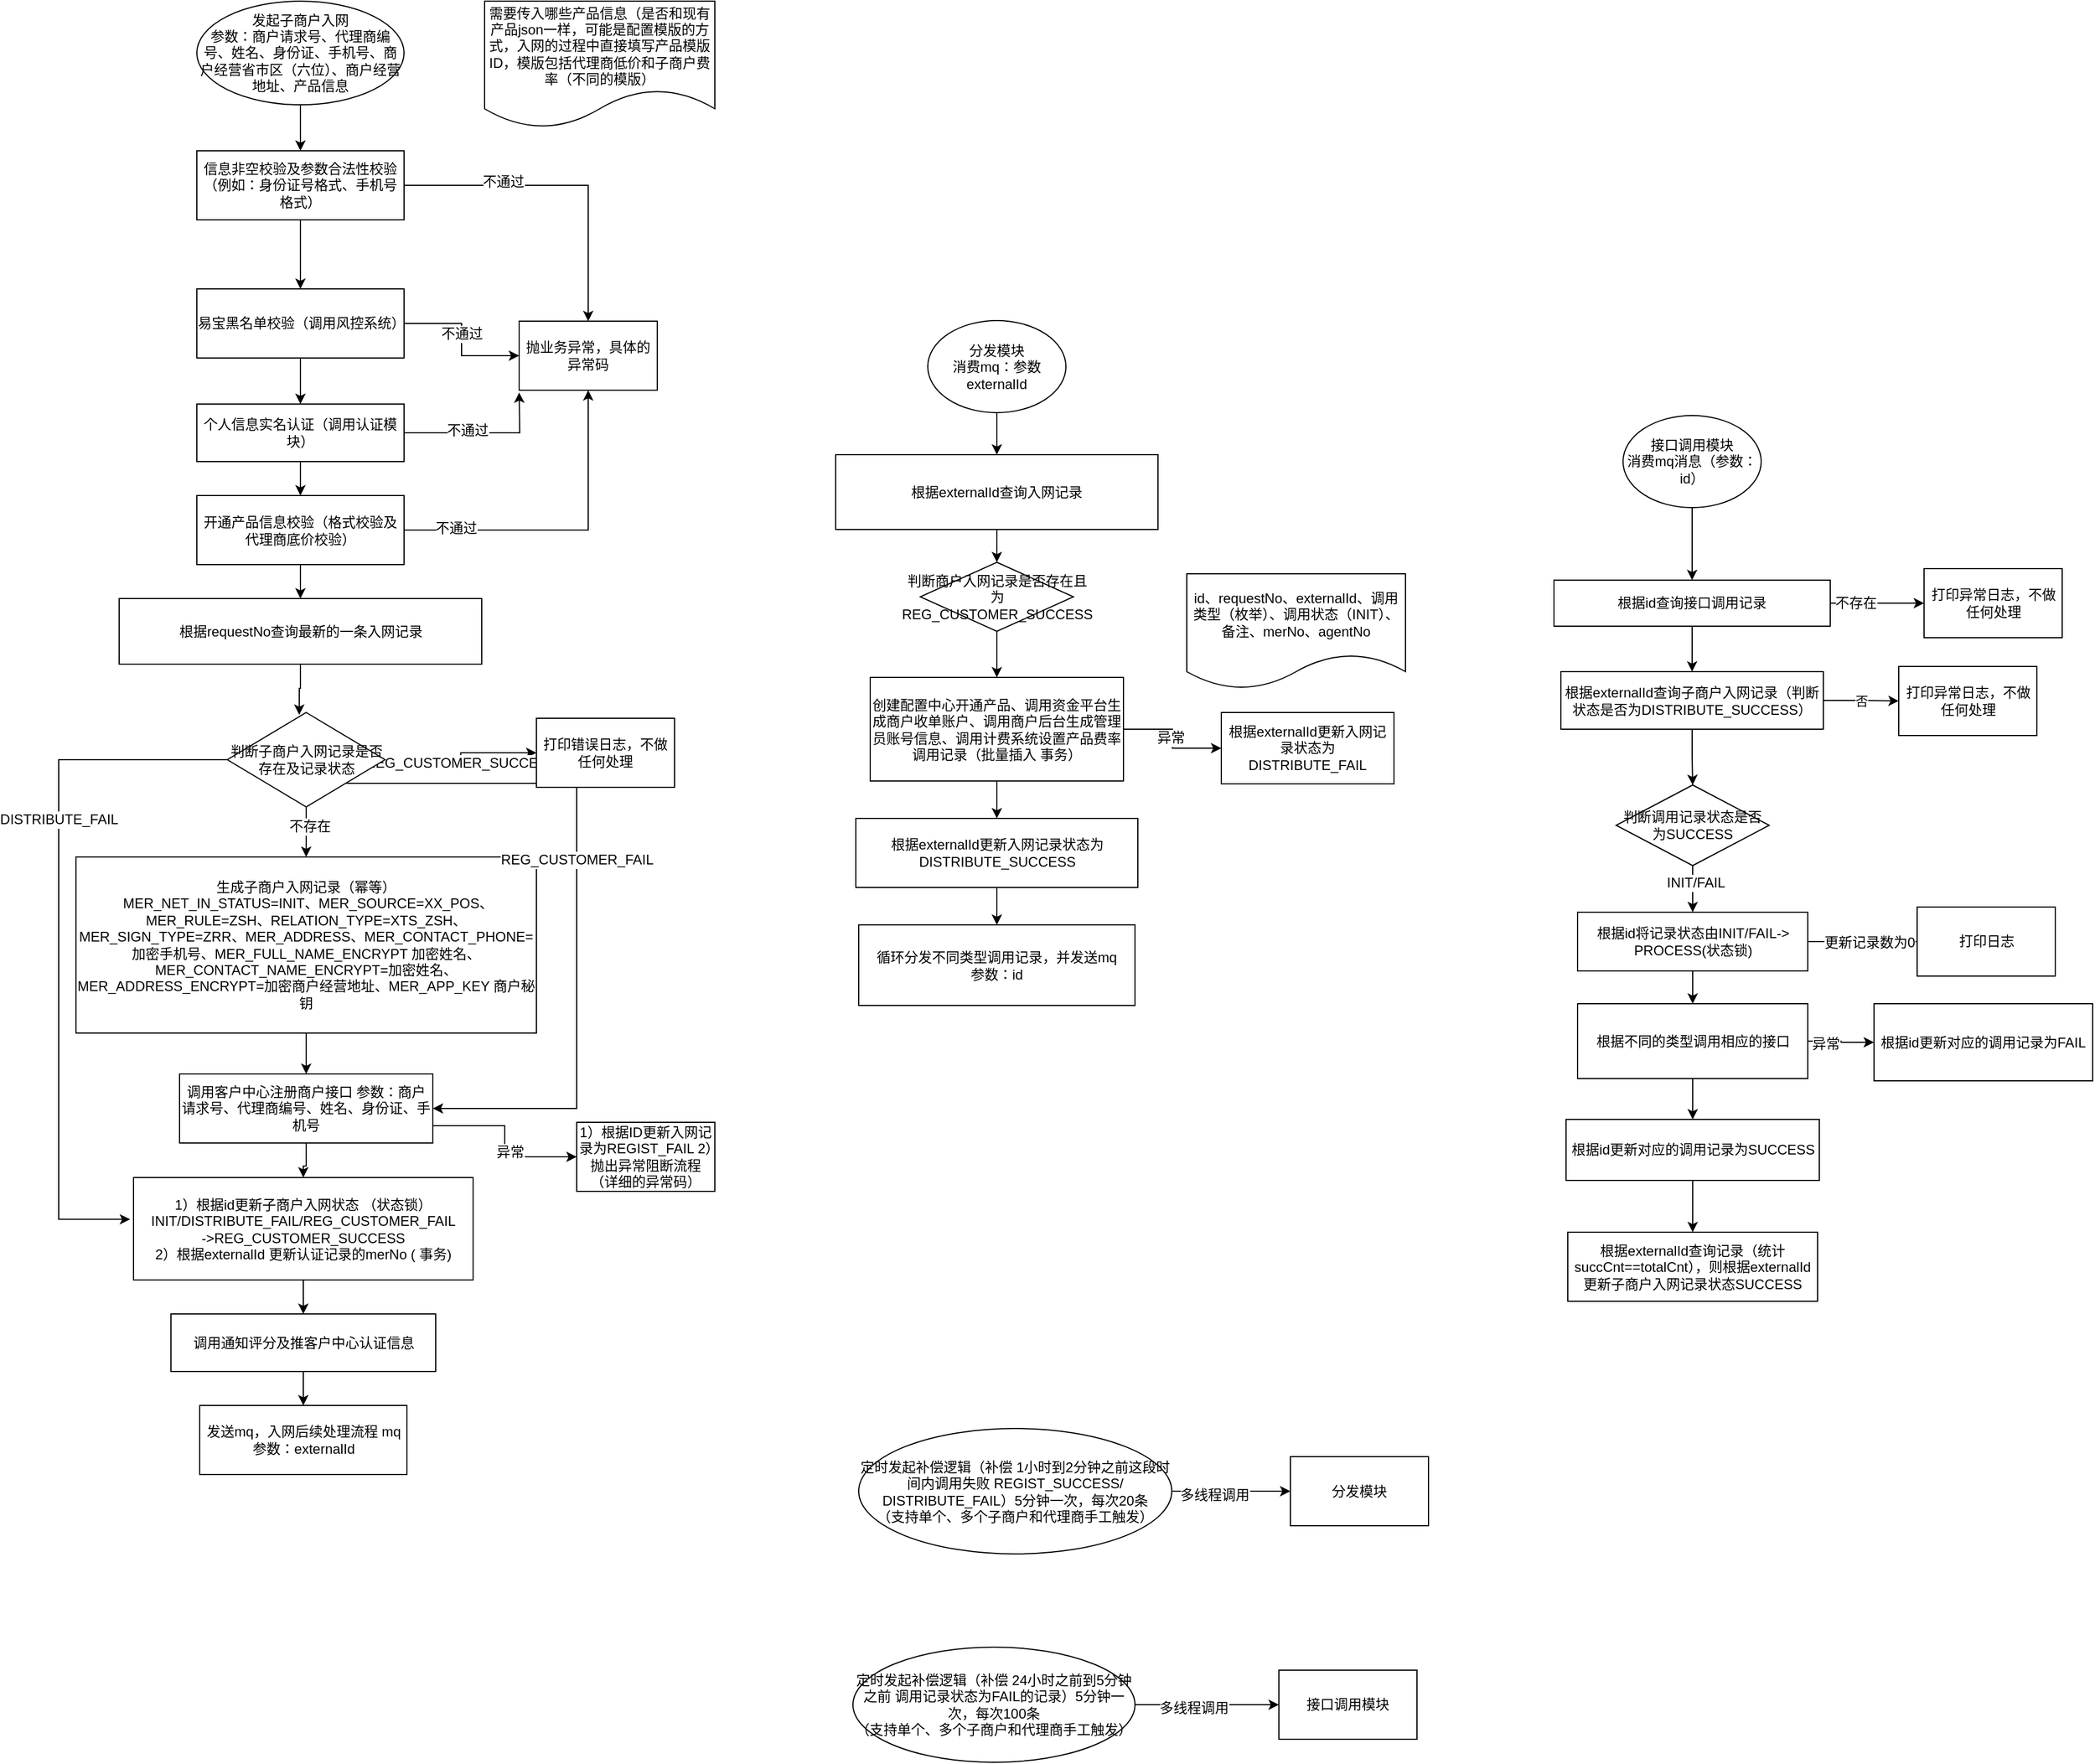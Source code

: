 <mxfile version="10.3.8" type="github"><diagram id="u5pQqZJTlzbkKuST2LyJ" name="Page-1"><mxGraphModel dx="3257" dy="664" grid="1" gridSize="10" guides="1" tooltips="1" connect="1" arrows="1" fold="1" page="1" pageScale="1" pageWidth="2339" pageHeight="3300" math="0" shadow="0"><root><mxCell id="0"/><mxCell id="1" parent="0"/><mxCell id="589QC6NfxQiBhh_SLuO5-27" style="edgeStyle=orthogonalEdgeStyle;rounded=0;orthogonalLoop=1;jettySize=auto;html=1;exitX=0.5;exitY=1;exitDx=0;exitDy=0;" parent="1" source="gWKkP7VUY9HwnqEXUEAB-2" target="gWKkP7VUY9HwnqEXUEAB-4" edge="1"><mxGeometry relative="1" as="geometry"/></mxCell><mxCell id="gWKkP7VUY9HwnqEXUEAB-2" value="发起子商户入网&lt;br&gt;参数：商户&lt;span&gt;请求号、代理商编号、姓名、身份证、手机号、商户经营省市区（六位）、商户经营地址、产品信息&lt;/span&gt;&lt;br&gt;" style="ellipse;whiteSpace=wrap;html=1;" parent="1" vertex="1"><mxGeometry x="150" y="40" width="180" height="90" as="geometry"/></mxCell><mxCell id="gWKkP7VUY9HwnqEXUEAB-3" value="需要传入哪些产品信息（是否和现有产品json一样，可能是配置模版的方式，入网的过程中直接填写产品模版ID，模版包括代理商低价和子商户费率（不同的模版）&lt;br&gt;" style="shape=document;whiteSpace=wrap;html=1;boundedLbl=1;" parent="1" vertex="1"><mxGeometry x="400" y="40" width="200" height="110" as="geometry"/></mxCell><mxCell id="589QC6NfxQiBhh_SLuO5-28" style="edgeStyle=orthogonalEdgeStyle;rounded=0;orthogonalLoop=1;jettySize=auto;html=1;" parent="1" source="gWKkP7VUY9HwnqEXUEAB-4" target="gWKkP7VUY9HwnqEXUEAB-5" edge="1"><mxGeometry relative="1" as="geometry"/></mxCell><mxCell id="589QC6NfxQiBhh_SLuO5-34" style="edgeStyle=orthogonalEdgeStyle;rounded=0;orthogonalLoop=1;jettySize=auto;html=1;" parent="1" source="gWKkP7VUY9HwnqEXUEAB-4" target="589QC6NfxQiBhh_SLuO5-30" edge="1"><mxGeometry relative="1" as="geometry"/></mxCell><mxCell id="589QC6NfxQiBhh_SLuO5-39" value="不通过" style="text;html=1;resizable=0;points=[];align=center;verticalAlign=middle;labelBackgroundColor=#ffffff;" parent="589QC6NfxQiBhh_SLuO5-34" vertex="1" connectable="0"><mxGeometry x="-0.381" y="3" relative="1" as="geometry"><mxPoint as="offset"/></mxGeometry></mxCell><mxCell id="gWKkP7VUY9HwnqEXUEAB-4" value="信息非空校验及参数合法性校验（例如：身份证号格式、手机号格式）" style="rounded=0;whiteSpace=wrap;html=1;" parent="1" vertex="1"><mxGeometry x="150" y="170" width="180" height="60" as="geometry"/></mxCell><mxCell id="589QC6NfxQiBhh_SLuO5-29" style="edgeStyle=orthogonalEdgeStyle;rounded=0;orthogonalLoop=1;jettySize=auto;html=1;exitX=0.5;exitY=1;exitDx=0;exitDy=0;" parent="1" source="gWKkP7VUY9HwnqEXUEAB-5" target="gWKkP7VUY9HwnqEXUEAB-6" edge="1"><mxGeometry relative="1" as="geometry"/></mxCell><mxCell id="589QC6NfxQiBhh_SLuO5-35" style="edgeStyle=orthogonalEdgeStyle;rounded=0;orthogonalLoop=1;jettySize=auto;html=1;exitX=1;exitY=0.5;exitDx=0;exitDy=0;" parent="1" source="gWKkP7VUY9HwnqEXUEAB-5" target="589QC6NfxQiBhh_SLuO5-30" edge="1"><mxGeometry relative="1" as="geometry"/></mxCell><mxCell id="589QC6NfxQiBhh_SLuO5-40" value="不通过" style="text;html=1;resizable=0;points=[];align=center;verticalAlign=middle;labelBackgroundColor=#ffffff;" parent="589QC6NfxQiBhh_SLuO5-35" vertex="1" connectable="0"><mxGeometry x="-0.219" y="-9" relative="1" as="geometry"><mxPoint x="9" y="9" as="offset"/></mxGeometry></mxCell><mxCell id="gWKkP7VUY9HwnqEXUEAB-5" value="易宝黑名单校验（调用风控系统）" style="rounded=0;whiteSpace=wrap;html=1;" parent="1" vertex="1"><mxGeometry x="150" y="290" width="180" height="60" as="geometry"/></mxCell><mxCell id="589QC6NfxQiBhh_SLuO5-31" style="edgeStyle=orthogonalEdgeStyle;rounded=0;orthogonalLoop=1;jettySize=auto;html=1;entryX=0.5;entryY=0;entryDx=0;entryDy=0;" parent="1" source="gWKkP7VUY9HwnqEXUEAB-6" target="gWKkP7VUY9HwnqEXUEAB-7" edge="1"><mxGeometry relative="1" as="geometry"/></mxCell><mxCell id="589QC6NfxQiBhh_SLuO5-37" style="edgeStyle=orthogonalEdgeStyle;rounded=0;orthogonalLoop=1;jettySize=auto;html=1;exitX=1;exitY=0.5;exitDx=0;exitDy=0;" parent="1" source="gWKkP7VUY9HwnqEXUEAB-6" edge="1"><mxGeometry relative="1" as="geometry"><mxPoint x="430" y="380" as="targetPoint"/></mxGeometry></mxCell><mxCell id="589QC6NfxQiBhh_SLuO5-41" value="不通过" style="text;html=1;resizable=0;points=[];align=center;verticalAlign=middle;labelBackgroundColor=#ffffff;" parent="589QC6NfxQiBhh_SLuO5-37" vertex="1" connectable="0"><mxGeometry x="-0.185" y="2" relative="1" as="geometry"><mxPoint as="offset"/></mxGeometry></mxCell><mxCell id="gWKkP7VUY9HwnqEXUEAB-6" value="个人信息实名认证（调用认证模块）" style="rounded=0;whiteSpace=wrap;html=1;" parent="1" vertex="1"><mxGeometry x="150" y="390" width="180" height="50" as="geometry"/></mxCell><mxCell id="589QC6NfxQiBhh_SLuO5-32" style="edgeStyle=orthogonalEdgeStyle;rounded=0;orthogonalLoop=1;jettySize=auto;html=1;exitX=0.5;exitY=1;exitDx=0;exitDy=0;" parent="1" source="gWKkP7VUY9HwnqEXUEAB-7" target="589QC6NfxQiBhh_SLuO5-6" edge="1"><mxGeometry relative="1" as="geometry"/></mxCell><mxCell id="589QC6NfxQiBhh_SLuO5-38" style="edgeStyle=orthogonalEdgeStyle;rounded=0;orthogonalLoop=1;jettySize=auto;html=1;exitX=1;exitY=0.5;exitDx=0;exitDy=0;" parent="1" source="gWKkP7VUY9HwnqEXUEAB-7" target="589QC6NfxQiBhh_SLuO5-30" edge="1"><mxGeometry relative="1" as="geometry"/></mxCell><mxCell id="589QC6NfxQiBhh_SLuO5-42" value="不通过" style="text;html=1;resizable=0;points=[];align=center;verticalAlign=middle;labelBackgroundColor=#ffffff;" parent="589QC6NfxQiBhh_SLuO5-38" vertex="1" connectable="0"><mxGeometry x="-0.681" y="2" relative="1" as="geometry"><mxPoint as="offset"/></mxGeometry></mxCell><mxCell id="gWKkP7VUY9HwnqEXUEAB-7" value="开通产品信息校验（格式校验及代理商底价校验）" style="rounded=0;whiteSpace=wrap;html=1;" parent="1" vertex="1"><mxGeometry x="150" y="469.5" width="180" height="60" as="geometry"/></mxCell><mxCell id="589QC6NfxQiBhh_SLuO5-25" style="edgeStyle=orthogonalEdgeStyle;rounded=0;orthogonalLoop=1;jettySize=auto;html=1;exitX=1;exitY=0.75;exitDx=0;exitDy=0;entryX=0;entryY=0.5;entryDx=0;entryDy=0;" parent="1" source="gWKkP7VUY9HwnqEXUEAB-8" target="589QC6NfxQiBhh_SLuO5-24" edge="1"><mxGeometry relative="1" as="geometry"/></mxCell><mxCell id="589QC6NfxQiBhh_SLuO5-26" value="异常" style="text;html=1;resizable=0;points=[];align=center;verticalAlign=middle;labelBackgroundColor=#ffffff;" parent="589QC6NfxQiBhh_SLuO5-25" vertex="1" connectable="0"><mxGeometry x="0.237" y="4" relative="1" as="geometry"><mxPoint as="offset"/></mxGeometry></mxCell><mxCell id="589QC6NfxQiBhh_SLuO5-45" style="edgeStyle=orthogonalEdgeStyle;rounded=0;orthogonalLoop=1;jettySize=auto;html=1;entryX=0.5;entryY=0;entryDx=0;entryDy=0;" parent="1" source="gWKkP7VUY9HwnqEXUEAB-8" target="TwEtq8ucmO0QelcK-IW0-1" edge="1"><mxGeometry relative="1" as="geometry"/></mxCell><mxCell id="gWKkP7VUY9HwnqEXUEAB-8" value="&lt;span&gt;调用客户中心注册商户接口 参数：商户&lt;/span&gt;&lt;span&gt;请求号、代理商编号、姓名、身份证、手机号&lt;/span&gt;&lt;span&gt;&lt;br&gt;&lt;/span&gt;" style="rounded=0;whiteSpace=wrap;html=1;" parent="1" vertex="1"><mxGeometry x="135" y="972" width="220" height="60" as="geometry"/></mxCell><mxCell id="589QC6NfxQiBhh_SLuO5-43" style="edgeStyle=orthogonalEdgeStyle;rounded=0;orthogonalLoop=1;jettySize=auto;html=1;entryX=0.5;entryY=0;entryDx=0;entryDy=0;" parent="1" source="gWKkP7VUY9HwnqEXUEAB-9" target="gWKkP7VUY9HwnqEXUEAB-8" edge="1"><mxGeometry relative="1" as="geometry"/></mxCell><mxCell id="gWKkP7VUY9HwnqEXUEAB-9" value="生成子商户入网记录（幂等）&lt;br&gt;&amp;nbsp;&lt;span&gt;MER_NET_IN_STATUS=INIT、&lt;/span&gt;&lt;span&gt;MER_SOURCE=XX_POS、&lt;br&gt;&lt;/span&gt;&lt;span&gt;MER_RULE=&lt;/span&gt;&lt;span&gt;ZSH、&lt;/span&gt;&lt;span&gt;RELATION_TYPE=&lt;/span&gt;&lt;span&gt;XTS_ZSH&lt;/span&gt;、MER_SIGN_TYPE=&lt;span&gt;ZRR、&lt;/span&gt;&lt;span&gt;MER_ADDRESS、&lt;/span&gt;&lt;span&gt;MER_CONTACT_PHONE=加密手机号、&lt;/span&gt;&lt;span&gt;MER_FULL_NAME_ENCRYPT 加密姓名、&lt;/span&gt;&lt;span&gt;MER_CONTACT_NAME_ENCRYPT=加密姓名、&lt;/span&gt;&lt;span&gt;&lt;br&gt;&lt;/span&gt;&lt;span&gt;MER_ADDRESS_ENCRYPT=加密商户经营地址、&lt;/span&gt;&lt;span&gt;MER_APP_KEY 商户秘钥&lt;/span&gt;" style="rounded=0;whiteSpace=wrap;html=1;" parent="1" vertex="1"><mxGeometry x="45" y="783.5" width="400" height="153" as="geometry"/></mxCell><mxCell id="VKaDiQYpN8asFosOjfEE-3" style="edgeStyle=orthogonalEdgeStyle;rounded=0;orthogonalLoop=1;jettySize=auto;html=1;" edge="1" parent="1" source="TwEtq8ucmO0QelcK-IW0-1" target="VKaDiQYpN8asFosOjfEE-2"><mxGeometry relative="1" as="geometry"/></mxCell><mxCell id="TwEtq8ucmO0QelcK-IW0-1" value="1）根据id更新子商户入网状态 （状态锁）INIT/&lt;span&gt;DISTRIBUTE_FAIL/&lt;/span&gt;&lt;span&gt;REG_&lt;/span&gt;&lt;span&gt;CUSTOMER_&lt;/span&gt;FAIL&lt;span&gt;&lt;br&gt;&lt;/span&gt;-&amp;gt;&lt;span&gt;REG_&lt;/span&gt;&lt;span&gt;CUSTOMER_&lt;/span&gt;&lt;span&gt;SUCCESS &lt;br&gt;2）根据externalId 更新认证记录的merNo ( 事务)&lt;br&gt;&lt;/span&gt;" style="rounded=0;whiteSpace=wrap;html=1;" parent="1" vertex="1"><mxGeometry x="95" y="1062" width="295" height="89" as="geometry"/></mxCell><mxCell id="TwEtq8ucmO0QelcK-IW0-2" value="发送mq，入网后续处理流程 mq参数：externalId" style="rounded=0;whiteSpace=wrap;html=1;" parent="1" vertex="1"><mxGeometry x="152.5" y="1260" width="180" height="60" as="geometry"/></mxCell><mxCell id="589QC6NfxQiBhh_SLuO5-61" style="edgeStyle=orthogonalEdgeStyle;rounded=0;orthogonalLoop=1;jettySize=auto;html=1;" parent="1" source="TwEtq8ucmO0QelcK-IW0-4" target="589QC6NfxQiBhh_SLuO5-60" edge="1"><mxGeometry relative="1" as="geometry"/></mxCell><mxCell id="589QC6NfxQiBhh_SLuO5-65" style="edgeStyle=orthogonalEdgeStyle;rounded=0;orthogonalLoop=1;jettySize=auto;html=1;exitX=1;exitY=0.5;exitDx=0;exitDy=0;entryX=0;entryY=0.5;entryDx=0;entryDy=0;" parent="1" source="TwEtq8ucmO0QelcK-IW0-4" target="589QC6NfxQiBhh_SLuO5-64" edge="1"><mxGeometry relative="1" as="geometry"/></mxCell><mxCell id="589QC6NfxQiBhh_SLuO5-66" value="不存在" style="text;html=1;resizable=0;points=[];align=center;verticalAlign=middle;labelBackgroundColor=#ffffff;" parent="589QC6NfxQiBhh_SLuO5-65" vertex="1" connectable="0"><mxGeometry x="-0.472" relative="1" as="geometry"><mxPoint as="offset"/></mxGeometry></mxCell><mxCell id="TwEtq8ucmO0QelcK-IW0-4" value="根据id查询接口调用记录&lt;br&gt;" style="rounded=0;whiteSpace=wrap;html=1;" parent="1" vertex="1"><mxGeometry x="1329" y="543" width="240" height="40" as="geometry"/></mxCell><mxCell id="Gl4hJuUlowYfxqI81KOz-56" style="edgeStyle=orthogonalEdgeStyle;rounded=0;orthogonalLoop=1;jettySize=auto;html=1;exitX=0.5;exitY=1;exitDx=0;exitDy=0;" parent="1" source="TwEtq8ucmO0QelcK-IW0-6" target="Gl4hJuUlowYfxqI81KOz-1" edge="1"><mxGeometry relative="1" as="geometry"><mxPoint x="1462" y="769.833" as="sourcePoint"/></mxGeometry></mxCell><mxCell id="Gl4hJuUlowYfxqI81KOz-57" value="INIT/FAIL" style="text;html=1;resizable=0;points=[];align=center;verticalAlign=middle;labelBackgroundColor=#ffffff;" parent="Gl4hJuUlowYfxqI81KOz-56" vertex="1" connectable="0"><mxGeometry x="-0.259" y="2" relative="1" as="geometry"><mxPoint as="offset"/></mxGeometry></mxCell><mxCell id="TwEtq8ucmO0QelcK-IW0-6" value="判断调用记录状态是否为SUCCESS" style="rhombus;whiteSpace=wrap;html=1;" parent="1" vertex="1"><mxGeometry x="1383" y="721" width="133" height="70" as="geometry"/></mxCell><mxCell id="TwEtq8ucmO0QelcK-IW0-20" style="edgeStyle=orthogonalEdgeStyle;rounded=0;orthogonalLoop=1;jettySize=auto;html=1;" parent="1" source="TwEtq8ucmO0QelcK-IW0-7" target="TwEtq8ucmO0QelcK-IW0-19" edge="1"><mxGeometry relative="1" as="geometry"/></mxCell><mxCell id="TwEtq8ucmO0QelcK-IW0-21" value="异常" style="text;html=1;resizable=0;points=[];align=center;verticalAlign=middle;labelBackgroundColor=#ffffff;" parent="TwEtq8ucmO0QelcK-IW0-20" vertex="1" connectable="0"><mxGeometry x="-0.472" y="-2" relative="1" as="geometry"><mxPoint as="offset"/></mxGeometry></mxCell><mxCell id="Gl4hJuUlowYfxqI81KOz-20" style="edgeStyle=orthogonalEdgeStyle;rounded=0;orthogonalLoop=1;jettySize=auto;html=1;" parent="1" source="TwEtq8ucmO0QelcK-IW0-7" target="TwEtq8ucmO0QelcK-IW0-16" edge="1"><mxGeometry relative="1" as="geometry"/></mxCell><mxCell id="TwEtq8ucmO0QelcK-IW0-7" value="根据不同的类型调用相应的接口" style="rounded=0;whiteSpace=wrap;html=1;" parent="1" vertex="1"><mxGeometry x="1349.5" y="911" width="200" height="65" as="geometry"/></mxCell><mxCell id="589QC6NfxQiBhh_SLuO5-48" style="edgeStyle=orthogonalEdgeStyle;rounded=0;orthogonalLoop=1;jettySize=auto;html=1;" parent="1" source="TwEtq8ucmO0QelcK-IW0-10" target="Gl4hJuUlowYfxqI81KOz-48" edge="1"><mxGeometry relative="1" as="geometry"/></mxCell><mxCell id="TwEtq8ucmO0QelcK-IW0-10" value="判断商户入网记录是否存在且为REG_CUSTOMER_SUCCESS" style="rhombus;whiteSpace=wrap;html=1;" parent="1" vertex="1"><mxGeometry x="778.5" y="527.5" width="133" height="60" as="geometry"/></mxCell><mxCell id="589QC6NfxQiBhh_SLuO5-5" style="edgeStyle=orthogonalEdgeStyle;rounded=0;orthogonalLoop=1;jettySize=auto;html=1;" parent="1" source="TwEtq8ucmO0QelcK-IW0-16" target="Gl4hJuUlowYfxqI81KOz-58" edge="1"><mxGeometry relative="1" as="geometry"/></mxCell><mxCell id="TwEtq8ucmO0QelcK-IW0-16" value="根据id更新对应的调用记录为SUCCESS" style="rounded=0;whiteSpace=wrap;html=1;" parent="1" vertex="1"><mxGeometry x="1339.5" y="1011.5" width="220" height="53" as="geometry"/></mxCell><mxCell id="TwEtq8ucmO0QelcK-IW0-19" value="根据id更新对应的调用记录为FAIL" style="rounded=0;whiteSpace=wrap;html=1;" parent="1" vertex="1"><mxGeometry x="1607" y="911" width="190" height="67" as="geometry"/></mxCell><mxCell id="Gl4hJuUlowYfxqI81KOz-16" style="edgeStyle=orthogonalEdgeStyle;rounded=0;orthogonalLoop=1;jettySize=auto;html=1;" parent="1" source="Gl4hJuUlowYfxqI81KOz-1" target="TwEtq8ucmO0QelcK-IW0-7" edge="1"><mxGeometry relative="1" as="geometry"/></mxCell><mxCell id="Gl4hJuUlowYfxqI81KOz-18" style="edgeStyle=orthogonalEdgeStyle;rounded=0;orthogonalLoop=1;jettySize=auto;html=1;" parent="1" source="Gl4hJuUlowYfxqI81KOz-1" target="Gl4hJuUlowYfxqI81KOz-17" edge="1"><mxGeometry relative="1" as="geometry"/></mxCell><mxCell id="Gl4hJuUlowYfxqI81KOz-24" value="更新记录数为0" style="text;html=1;resizable=0;points=[];align=center;verticalAlign=middle;labelBackgroundColor=#ffffff;" parent="Gl4hJuUlowYfxqI81KOz-18" vertex="1" connectable="0"><mxGeometry x="0.124" y="-1" relative="1" as="geometry"><mxPoint as="offset"/></mxGeometry></mxCell><mxCell id="Gl4hJuUlowYfxqI81KOz-1" value="根据id将记录状态由INIT/FAIL-&amp;gt; PROCESS(状态锁)" style="rounded=0;whiteSpace=wrap;html=1;" parent="1" vertex="1"><mxGeometry x="1349.5" y="831.5" width="200" height="51" as="geometry"/></mxCell><mxCell id="Gl4hJuUlowYfxqI81KOz-17" value="打印日志" style="rounded=0;whiteSpace=wrap;html=1;" parent="1" vertex="1"><mxGeometry x="1644.5" y="827" width="120" height="60" as="geometry"/></mxCell><mxCell id="589QC6NfxQiBhh_SLuO5-50" style="edgeStyle=orthogonalEdgeStyle;rounded=0;orthogonalLoop=1;jettySize=auto;html=1;" parent="1" source="Gl4hJuUlowYfxqI81KOz-48" target="589QC6NfxQiBhh_SLuO5-49" edge="1"><mxGeometry relative="1" as="geometry"/></mxCell><mxCell id="589QC6NfxQiBhh_SLuO5-51" value="异常" style="text;html=1;resizable=0;points=[];align=center;verticalAlign=middle;labelBackgroundColor=#ffffff;" parent="589QC6NfxQiBhh_SLuO5-50" vertex="1" connectable="0"><mxGeometry x="-0.188" y="-7" relative="1" as="geometry"><mxPoint as="offset"/></mxGeometry></mxCell><mxCell id="589QC6NfxQiBhh_SLuO5-57" style="edgeStyle=orthogonalEdgeStyle;rounded=0;orthogonalLoop=1;jettySize=auto;html=1;" parent="1" source="Gl4hJuUlowYfxqI81KOz-48" target="589QC6NfxQiBhh_SLuO5-56" edge="1"><mxGeometry relative="1" as="geometry"/></mxCell><mxCell id="Gl4hJuUlowYfxqI81KOz-48" value="创建配置中心开通产品、调用资金平台生成商户收单账户、调用商户后台生成管理员账号信息、调用计费系统设置产品费率调用记录（批量插入 事务）&lt;br&gt;" style="rounded=0;whiteSpace=wrap;html=1;" parent="1" vertex="1"><mxGeometry x="735" y="627.5" width="220" height="90" as="geometry"/></mxCell><mxCell id="Gl4hJuUlowYfxqI81KOz-49" value="id、requestNo、externalId、调用类型（枚举）、调用状态（INIT）、备注、merNo、agentNo" style="shape=document;whiteSpace=wrap;html=1;boundedLbl=1;" parent="1" vertex="1"><mxGeometry x="1010" y="537.5" width="190" height="100" as="geometry"/></mxCell><mxCell id="Gl4hJuUlowYfxqI81KOz-50" value="循环分发不同类型调用记录，并发送mq&lt;br&gt;参数：id&lt;br&gt;" style="rounded=0;whiteSpace=wrap;html=1;" parent="1" vertex="1"><mxGeometry x="725" y="842.5" width="240" height="70" as="geometry"/></mxCell><mxCell id="Gl4hJuUlowYfxqI81KOz-58" value="根据externalId查询记录（统计succCnt==totalCnt），则根据externalId&lt;br&gt;更新子商户入网记录状态SUCCESS" style="rounded=0;whiteSpace=wrap;html=1;" parent="1" vertex="1"><mxGeometry x="1341" y="1109.5" width="217" height="60" as="geometry"/></mxCell><mxCell id="589QC6NfxQiBhh_SLuO5-3" style="edgeStyle=orthogonalEdgeStyle;rounded=0;orthogonalLoop=1;jettySize=auto;html=1;" parent="1" source="589QC6NfxQiBhh_SLuO5-1" target="589QC6NfxQiBhh_SLuO5-2" edge="1"><mxGeometry relative="1" as="geometry"/></mxCell><mxCell id="589QC6NfxQiBhh_SLuO5-1" value="分发模块 &lt;br&gt;消费mq：参数 externalId" style="ellipse;whiteSpace=wrap;html=1;" parent="1" vertex="1"><mxGeometry x="785" y="317.5" width="120" height="80" as="geometry"/></mxCell><mxCell id="589QC6NfxQiBhh_SLuO5-4" style="edgeStyle=orthogonalEdgeStyle;rounded=0;orthogonalLoop=1;jettySize=auto;html=1;" parent="1" source="589QC6NfxQiBhh_SLuO5-2" target="TwEtq8ucmO0QelcK-IW0-10" edge="1"><mxGeometry relative="1" as="geometry"/></mxCell><mxCell id="589QC6NfxQiBhh_SLuO5-2" value="根据externalId查询入网记录" style="rounded=0;whiteSpace=wrap;html=1;" parent="1" vertex="1"><mxGeometry x="705" y="434" width="280" height="65" as="geometry"/></mxCell><mxCell id="589QC6NfxQiBhh_SLuO5-33" style="edgeStyle=orthogonalEdgeStyle;rounded=0;orthogonalLoop=1;jettySize=auto;html=1;entryX=0.456;entryY=0.024;entryDx=0;entryDy=0;entryPerimeter=0;" parent="1" source="589QC6NfxQiBhh_SLuO5-6" target="589QC6NfxQiBhh_SLuO5-7" edge="1"><mxGeometry relative="1" as="geometry"/></mxCell><mxCell id="589QC6NfxQiBhh_SLuO5-6" value="根据requestNo查询最新的一条入网记录" style="rounded=0;whiteSpace=wrap;html=1;" parent="1" vertex="1"><mxGeometry x="82.5" y="559" width="315" height="57" as="geometry"/></mxCell><mxCell id="589QC6NfxQiBhh_SLuO5-8" style="edgeStyle=orthogonalEdgeStyle;rounded=0;orthogonalLoop=1;jettySize=auto;html=1;entryX=-0.01;entryY=0.408;entryDx=0;entryDy=0;entryPerimeter=0;exitX=0;exitY=0.5;exitDx=0;exitDy=0;" parent="1" source="589QC6NfxQiBhh_SLuO5-7" target="TwEtq8ucmO0QelcK-IW0-1" edge="1"><mxGeometry relative="1" as="geometry"><mxPoint x="10" y="1088" as="targetPoint"/><Array as="points"><mxPoint x="30" y="699"/><mxPoint x="30" y="1098"/></Array></mxGeometry></mxCell><mxCell id="589QC6NfxQiBhh_SLuO5-23" value="DISTRIBUTE_FAIL" style="text;html=1;resizable=0;points=[];align=center;verticalAlign=middle;labelBackgroundColor=#ffffff;" parent="589QC6NfxQiBhh_SLuO5-8" vertex="1" connectable="0"><mxGeometry x="-0.502" y="47" relative="1" as="geometry"><mxPoint x="-47" y="47" as="offset"/></mxGeometry></mxCell><mxCell id="589QC6NfxQiBhh_SLuO5-11" style="edgeStyle=orthogonalEdgeStyle;rounded=0;orthogonalLoop=1;jettySize=auto;html=1;" parent="1" source="589QC6NfxQiBhh_SLuO5-7" target="gWKkP7VUY9HwnqEXUEAB-9" edge="1"><mxGeometry relative="1" as="geometry"/></mxCell><mxCell id="589QC6NfxQiBhh_SLuO5-13" value="不存在" style="text;html=1;resizable=0;points=[];align=center;verticalAlign=middle;labelBackgroundColor=#ffffff;" parent="589QC6NfxQiBhh_SLuO5-11" vertex="1" connectable="0"><mxGeometry x="-0.218" y="3" relative="1" as="geometry"><mxPoint as="offset"/></mxGeometry></mxCell><mxCell id="589QC6NfxQiBhh_SLuO5-16" style="edgeStyle=orthogonalEdgeStyle;rounded=0;orthogonalLoop=1;jettySize=auto;html=1;entryX=0;entryY=0.5;entryDx=0;entryDy=0;" parent="1" source="589QC6NfxQiBhh_SLuO5-7" target="589QC6NfxQiBhh_SLuO5-14" edge="1"><mxGeometry relative="1" as="geometry"/></mxCell><mxCell id="589QC6NfxQiBhh_SLuO5-18" value="REG_CUSTOMER_&lt;span&gt;SUCCESS&lt;/span&gt;&lt;br&gt;" style="text;html=1;resizable=0;points=[];align=center;verticalAlign=middle;labelBackgroundColor=#ffffff;" parent="589QC6NfxQiBhh_SLuO5-16" vertex="1" connectable="0"><mxGeometry x="-0.047" y="-3" relative="1" as="geometry"><mxPoint as="offset"/></mxGeometry></mxCell><mxCell id="589QC6NfxQiBhh_SLuO5-19" style="edgeStyle=orthogonalEdgeStyle;rounded=0;orthogonalLoop=1;jettySize=auto;html=1;exitX=1;exitY=1;exitDx=0;exitDy=0;entryX=1;entryY=0.5;entryDx=0;entryDy=0;" parent="1" source="589QC6NfxQiBhh_SLuO5-7" target="gWKkP7VUY9HwnqEXUEAB-8" edge="1"><mxGeometry relative="1" as="geometry"><Array as="points"><mxPoint x="480" y="720"/><mxPoint x="480" y="1002"/></Array></mxGeometry></mxCell><mxCell id="589QC6NfxQiBhh_SLuO5-20" value="REG_CUSTOMER_FAIL" style="text;html=1;resizable=0;points=[];align=center;verticalAlign=middle;labelBackgroundColor=#ffffff;" parent="589QC6NfxQiBhh_SLuO5-19" vertex="1" connectable="0"><mxGeometry x="-0.342" y="-66" relative="1" as="geometry"><mxPoint as="offset"/></mxGeometry></mxCell><mxCell id="589QC6NfxQiBhh_SLuO5-7" value="判断子商户入网记录是否存在及记录状态" style="rhombus;whiteSpace=wrap;html=1;" parent="1" vertex="1"><mxGeometry x="176.5" y="658" width="137" height="82" as="geometry"/></mxCell><mxCell id="589QC6NfxQiBhh_SLuO5-14" value="打印错误日志，不做任何处理" style="rounded=0;whiteSpace=wrap;html=1;" parent="1" vertex="1"><mxGeometry x="445" y="663" width="120" height="60" as="geometry"/></mxCell><mxCell id="589QC6NfxQiBhh_SLuO5-24" value="1）根据ID更新入网记录为&lt;span&gt;REGIST_FAIL 2）抛出异常阻断流程（详细的异常码）&lt;/span&gt;" style="rounded=0;whiteSpace=wrap;html=1;" parent="1" vertex="1"><mxGeometry x="480" y="1014" width="120" height="60" as="geometry"/></mxCell><mxCell id="589QC6NfxQiBhh_SLuO5-30" value="抛业务异常，具体的异常码" style="rounded=0;whiteSpace=wrap;html=1;" parent="1" vertex="1"><mxGeometry x="430" y="318" width="120" height="60" as="geometry"/></mxCell><mxCell id="589QC6NfxQiBhh_SLuO5-49" value="根据externalId更新入网记录状态为&lt;span&gt;DISTRIBUTE_FAIL&lt;/span&gt;" style="rounded=0;whiteSpace=wrap;html=1;" parent="1" vertex="1"><mxGeometry x="1040" y="658" width="150" height="62" as="geometry"/></mxCell><mxCell id="589QC6NfxQiBhh_SLuO5-73" style="edgeStyle=orthogonalEdgeStyle;rounded=0;orthogonalLoop=1;jettySize=auto;html=1;entryX=0;entryY=0.5;entryDx=0;entryDy=0;" parent="1" source="589QC6NfxQiBhh_SLuO5-55" target="589QC6NfxQiBhh_SLuO5-71" edge="1"><mxGeometry relative="1" as="geometry"/></mxCell><mxCell id="589QC6NfxQiBhh_SLuO5-80" value="多线程调用" style="text;html=1;resizable=0;points=[];align=center;verticalAlign=middle;labelBackgroundColor=#ffffff;" parent="589QC6NfxQiBhh_SLuO5-73" vertex="1" connectable="0"><mxGeometry x="-0.289" y="-3" relative="1" as="geometry"><mxPoint as="offset"/></mxGeometry></mxCell><mxCell id="589QC6NfxQiBhh_SLuO5-55" value="定时发起补偿逻辑（补偿 1小时到2分钟之前这段时间内调用失败&amp;nbsp;REGIST_SUCCESS/&lt;br&gt;DISTRIBUTE_FAIL）5分钟一次，每次20条&lt;br&gt;（支持单个、多个子商户和代理商手工触发）&lt;br&gt;" style="ellipse;whiteSpace=wrap;html=1;" parent="1" vertex="1"><mxGeometry x="725" y="1280" width="272" height="109" as="geometry"/></mxCell><mxCell id="589QC6NfxQiBhh_SLuO5-58" value="" style="edgeStyle=orthogonalEdgeStyle;rounded=0;orthogonalLoop=1;jettySize=auto;html=1;" parent="1" source="589QC6NfxQiBhh_SLuO5-56" target="Gl4hJuUlowYfxqI81KOz-50" edge="1"><mxGeometry relative="1" as="geometry"/></mxCell><mxCell id="589QC6NfxQiBhh_SLuO5-56" value="&lt;span&gt;根据externalId更新入网记录状态为&lt;/span&gt;&lt;span&gt;DISTRIBUTE_SUCCESS&lt;/span&gt;" style="rounded=0;whiteSpace=wrap;html=1;" parent="1" vertex="1"><mxGeometry x="722.5" y="750" width="245" height="60" as="geometry"/></mxCell><mxCell id="589QC6NfxQiBhh_SLuO5-63" value="否" style="edgeStyle=orthogonalEdgeStyle;rounded=0;orthogonalLoop=1;jettySize=auto;html=1;exitX=1;exitY=0.5;exitDx=0;exitDy=0;" parent="1" source="589QC6NfxQiBhh_SLuO5-60" target="589QC6NfxQiBhh_SLuO5-62" edge="1"><mxGeometry relative="1" as="geometry"/></mxCell><mxCell id="589QC6NfxQiBhh_SLuO5-67" style="edgeStyle=orthogonalEdgeStyle;rounded=0;orthogonalLoop=1;jettySize=auto;html=1;" parent="1" source="589QC6NfxQiBhh_SLuO5-60" target="TwEtq8ucmO0QelcK-IW0-6" edge="1"><mxGeometry relative="1" as="geometry"/></mxCell><mxCell id="589QC6NfxQiBhh_SLuO5-60" value="&lt;span&gt;根据externalId查询子商户入网记录（判断状态是否为&lt;/span&gt;DISTRIBUTE_SUCCESS）" style="rounded=0;whiteSpace=wrap;html=1;" parent="1" vertex="1"><mxGeometry x="1335" y="622.5" width="228" height="50" as="geometry"/></mxCell><mxCell id="589QC6NfxQiBhh_SLuO5-62" value="打印异常日志，不做任何处理" style="rounded=0;whiteSpace=wrap;html=1;" parent="1" vertex="1"><mxGeometry x="1628.5" y="618" width="120" height="60" as="geometry"/></mxCell><mxCell id="589QC6NfxQiBhh_SLuO5-64" value="&lt;span&gt;打印异常日志，不做任何处理&lt;/span&gt;" style="rounded=0;whiteSpace=wrap;html=1;" parent="1" vertex="1"><mxGeometry x="1650.5" y="533" width="120" height="60" as="geometry"/></mxCell><mxCell id="589QC6NfxQiBhh_SLuO5-69" style="edgeStyle=orthogonalEdgeStyle;rounded=0;orthogonalLoop=1;jettySize=auto;html=1;entryX=0.5;entryY=0;entryDx=0;entryDy=0;" parent="1" source="589QC6NfxQiBhh_SLuO5-68" target="TwEtq8ucmO0QelcK-IW0-4" edge="1"><mxGeometry relative="1" as="geometry"/></mxCell><mxCell id="589QC6NfxQiBhh_SLuO5-68" value="&lt;span&gt;接口调用模块&lt;br&gt;消费mq消息（参数：id）&lt;/span&gt;" style="ellipse;whiteSpace=wrap;html=1;" parent="1" vertex="1"><mxGeometry x="1389" y="400" width="120" height="80" as="geometry"/></mxCell><mxCell id="589QC6NfxQiBhh_SLuO5-71" value="分发模块" style="rounded=0;whiteSpace=wrap;html=1;" parent="1" vertex="1"><mxGeometry x="1100" y="1304.5" width="120" height="60" as="geometry"/></mxCell><mxCell id="589QC6NfxQiBhh_SLuO5-78" style="edgeStyle=orthogonalEdgeStyle;rounded=0;orthogonalLoop=1;jettySize=auto;html=1;entryX=0;entryY=0.5;entryDx=0;entryDy=0;" parent="1" source="589QC6NfxQiBhh_SLuO5-76" target="589QC6NfxQiBhh_SLuO5-77" edge="1"><mxGeometry relative="1" as="geometry"/></mxCell><mxCell id="589QC6NfxQiBhh_SLuO5-79" value="多线程调用" style="text;html=1;resizable=0;points=[];align=center;verticalAlign=middle;labelBackgroundColor=#ffffff;" parent="589QC6NfxQiBhh_SLuO5-78" vertex="1" connectable="0"><mxGeometry x="0.002" y="-13" relative="1" as="geometry"><mxPoint x="-12" y="-10" as="offset"/></mxGeometry></mxCell><mxCell id="589QC6NfxQiBhh_SLuO5-76" value="定时发起补偿逻辑（补偿 24小时之前到5分钟之前 调用记录状态为FAIL的记录）5分钟一次，每次100条&lt;br&gt;（支持单个、多个子商户和代理商手工触发）&lt;br&gt;" style="ellipse;whiteSpace=wrap;html=1;" parent="1" vertex="1"><mxGeometry x="720" y="1470" width="245" height="100" as="geometry"/></mxCell><mxCell id="589QC6NfxQiBhh_SLuO5-77" value="接口调用模块" style="rounded=0;whiteSpace=wrap;html=1;" parent="1" vertex="1"><mxGeometry x="1090" y="1490" width="120" height="60" as="geometry"/></mxCell><mxCell id="VKaDiQYpN8asFosOjfEE-4" style="edgeStyle=orthogonalEdgeStyle;rounded=0;orthogonalLoop=1;jettySize=auto;html=1;entryX=0.5;entryY=0;entryDx=0;entryDy=0;" edge="1" parent="1" source="VKaDiQYpN8asFosOjfEE-2" target="TwEtq8ucmO0QelcK-IW0-2"><mxGeometry relative="1" as="geometry"/></mxCell><mxCell id="VKaDiQYpN8asFosOjfEE-2" value="调用通知评分及推客户中心认证信息" style="rounded=0;whiteSpace=wrap;html=1;" vertex="1" parent="1"><mxGeometry x="127.5" y="1180.5" width="230" height="50" as="geometry"/></mxCell></root></mxGraphModel></diagram></mxfile>